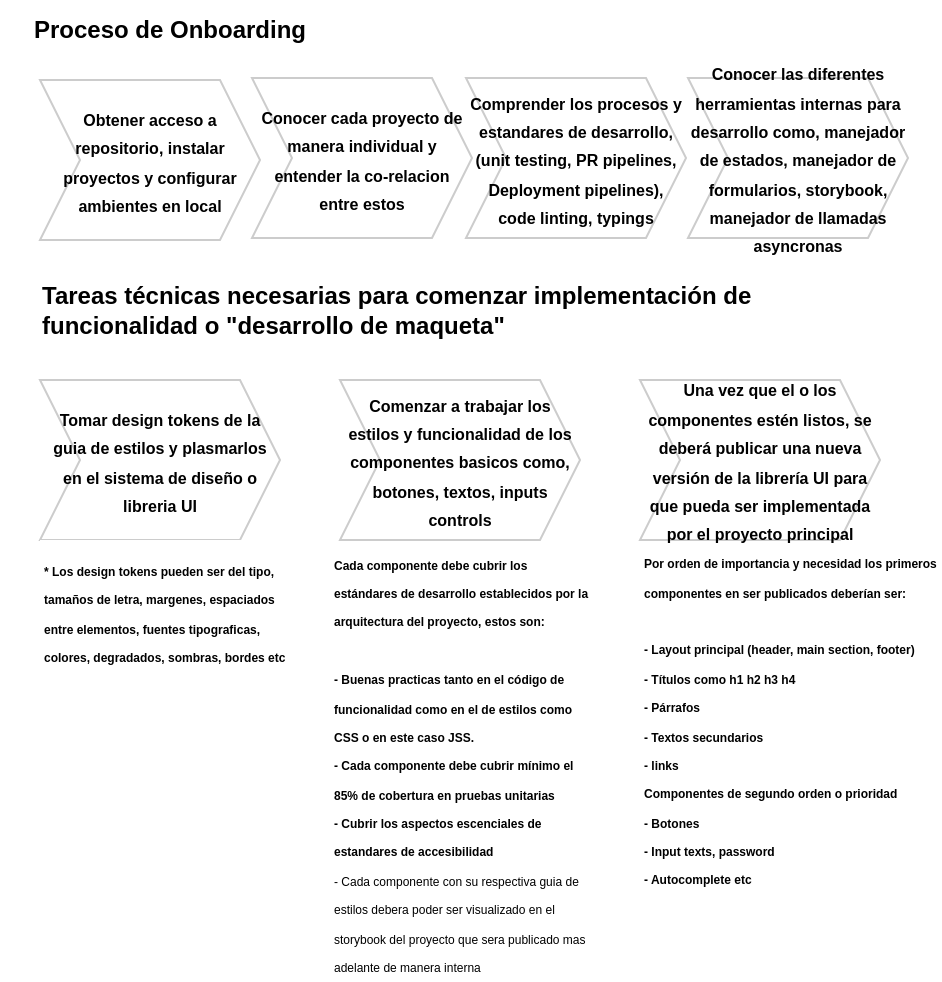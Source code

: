 <mxfile version="14.2.9" type="github">
  <diagram name="Page-1" id="3e8102d1-ef87-2e61-34e1-82d9a586fe2e">
    <mxGraphModel dx="705" dy="350" grid="1" gridSize="10" guides="1" tooltips="1" connect="1" arrows="1" fold="1" page="1" pageScale="1" pageWidth="1100" pageHeight="850" background="#ffffff" math="0" shadow="0">
      <root>
        <mxCell id="0" />
        <mxCell id="1" parent="0" />
        <mxCell id="_xwVxEHKjj1f3G5-KM4j-1" value="&lt;div style=&quot;text-align: left&quot;&gt;&lt;span&gt;&lt;b&gt;Proceso de Onboarding&lt;/b&gt;&lt;/span&gt;&lt;/div&gt;" style="text;html=1;strokeColor=none;fillColor=none;align=center;verticalAlign=middle;whiteSpace=wrap;rounded=0;" vertex="1" parent="1">
          <mxGeometry width="170" height="30" as="geometry" />
        </mxCell>
        <mxCell id="_xwVxEHKjj1f3G5-KM4j-4" value="&lt;font style=&quot;font-size: 8px&quot;&gt;&lt;b&gt;Obtener acceso a repositorio, instalar proyectos y configurar ambientes en local&lt;/b&gt;&lt;/font&gt;" style="shape=step;perimeter=stepPerimeter;whiteSpace=wrap;html=1;fixedSize=1;strokeColor=#CCCCCC;" vertex="1" parent="1">
          <mxGeometry x="20" y="40" width="110" height="80" as="geometry" />
        </mxCell>
        <mxCell id="_xwVxEHKjj1f3G5-KM4j-5" value="&lt;span style=&quot;font-size: 8px&quot;&gt;&lt;b&gt;Conocer cada proyecto de manera individual y entender la co-relacion entre estos&lt;/b&gt;&lt;/span&gt;" style="shape=step;perimeter=stepPerimeter;whiteSpace=wrap;html=1;fixedSize=1;strokeColor=#CCCCCC;" vertex="1" parent="1">
          <mxGeometry x="126" y="39" width="110" height="80" as="geometry" />
        </mxCell>
        <mxCell id="_xwVxEHKjj1f3G5-KM4j-6" value="&lt;span style=&quot;font-size: 8px&quot;&gt;&lt;b&gt;Comprender los procesos y estandares de desarrollo, (unit testing, PR pipelines, Deployment pipelines), code linting, typings&lt;/b&gt;&lt;/span&gt;" style="shape=step;perimeter=stepPerimeter;whiteSpace=wrap;html=1;fixedSize=1;strokeColor=#CCCCCC;" vertex="1" parent="1">
          <mxGeometry x="233" y="39" width="110" height="80" as="geometry" />
        </mxCell>
        <mxCell id="_xwVxEHKjj1f3G5-KM4j-7" value="&lt;span style=&quot;font-size: 8px&quot;&gt;&lt;b&gt;Conocer las diferentes herramientas internas para desarrollo como, manejador de estados, manejador de formularios, storybook, manejador de llamadas asyncronas&lt;br&gt;&lt;/b&gt;&lt;/span&gt;" style="shape=step;perimeter=stepPerimeter;whiteSpace=wrap;html=1;fixedSize=1;strokeColor=#CCCCCC;" vertex="1" parent="1">
          <mxGeometry x="344" y="39" width="110" height="80" as="geometry" />
        </mxCell>
        <mxCell id="_xwVxEHKjj1f3G5-KM4j-9" value="&lt;div style=&quot;text-align: left&quot;&gt;&lt;span&gt;&lt;b&gt;Tareas técnicas&amp;nbsp;necesarias para comenzar implementación&amp;nbsp;de funcionalidad o &quot;desarrollo de maqueta&quot;&amp;nbsp;&lt;/b&gt;&lt;/span&gt;&lt;/div&gt;" style="text;html=1;strokeColor=none;fillColor=none;align=center;verticalAlign=middle;whiteSpace=wrap;rounded=0;" vertex="1" parent="1">
          <mxGeometry x="20" y="140" width="370" height="30" as="geometry" />
        </mxCell>
        <mxCell id="_xwVxEHKjj1f3G5-KM4j-10" value="&lt;font style=&quot;font-size: 8px&quot;&gt;&lt;b&gt;Tomar design tokens de la guia de estilos y plasmarlos en el sistema de diseño o libreria UI&lt;/b&gt;&lt;/font&gt;" style="shape=step;perimeter=stepPerimeter;whiteSpace=wrap;html=1;fixedSize=1;strokeColor=#CCCCCC;" vertex="1" parent="1">
          <mxGeometry x="20" y="190" width="120" height="80" as="geometry" />
        </mxCell>
        <mxCell id="_xwVxEHKjj1f3G5-KM4j-12" value="&lt;font style=&quot;font-size: 6px&quot;&gt;&lt;b&gt;* Los design tokens pueden ser del tipo, tamaños de letra, margenes, espaciados entre elementos, fuentes tipograficas, colores, degradados, sombras, bordes etc&lt;/b&gt;&lt;/font&gt;" style="text;html=1;strokeColor=none;fillColor=#FFFFFF;align=left;verticalAlign=middle;whiteSpace=wrap;rounded=0;" vertex="1" parent="1">
          <mxGeometry x="20" y="270" width="130" height="70" as="geometry" />
        </mxCell>
        <mxCell id="_xwVxEHKjj1f3G5-KM4j-13" value="&lt;span style=&quot;font-size: 8px&quot;&gt;&lt;b&gt;Comenzar a trabajar los estilos y funcionalidad de los componentes basicos como, botones, textos, inputs controls&lt;/b&gt;&lt;/span&gt;" style="shape=step;perimeter=stepPerimeter;whiteSpace=wrap;html=1;fixedSize=1;strokeColor=#CCCCCC;" vertex="1" parent="1">
          <mxGeometry x="170" y="190" width="120" height="80" as="geometry" />
        </mxCell>
        <mxCell id="_xwVxEHKjj1f3G5-KM4j-14" value="&lt;font&gt;&lt;b style=&quot;font-size: 6px&quot;&gt;Cada componente debe cubrir los &lt;/b&gt;&lt;span style=&quot;font-size: 6px&quot;&gt;&lt;b&gt;estándares&lt;/b&gt;&lt;/span&gt;&lt;b style=&quot;font-size: 6px&quot;&gt;&amp;nbsp;de desarrollo establecidos por la arquitectura del proyecto, estos son:&lt;/b&gt;&lt;br&gt;&lt;br&gt;&lt;b style=&quot;font-size: 6px&quot;&gt;- Buenas practicas tanto en el &lt;/b&gt;&lt;span style=&quot;font-size: 6px&quot;&gt;&lt;b&gt;código&lt;/b&gt;&lt;/span&gt;&lt;b style=&quot;font-size: 6px&quot;&gt;&amp;nbsp;de funcionalidad como en el de estilos como CSS o en este caso JSS.&lt;/b&gt;&lt;br&gt;&lt;b style=&quot;font-size: 6px&quot;&gt;- Cada componente debe cubrir &lt;/b&gt;&lt;span style=&quot;font-size: 6px&quot;&gt;&lt;b&gt;mínimo&lt;/b&gt;&lt;/span&gt;&lt;b style=&quot;font-size: 6px&quot;&gt;&amp;nbsp;el 85% de cobertura en pruebas unitarias&lt;br&gt;&lt;/b&gt;&lt;font style=&quot;font-size: 6px&quot;&gt;&lt;b&gt;- Cubrir los aspectos escenciales de estandares de accesibilidad&lt;br&gt;&lt;/b&gt;&lt;/font&gt;&lt;font style=&quot;font-size: 6px&quot;&gt;- Cada componente con su respectiva guia de estilos debera poder ser visualizado en el storybook del proyecto que sera publicado mas adelante de manera interna&lt;/font&gt;&lt;br&gt;&lt;/font&gt;" style="text;html=1;strokeColor=none;fillColor=#FFFFFF;align=left;verticalAlign=middle;whiteSpace=wrap;rounded=0;" vertex="1" parent="1">
          <mxGeometry x="165" y="271" width="130" height="219" as="geometry" />
        </mxCell>
        <mxCell id="_xwVxEHKjj1f3G5-KM4j-15" value="&lt;b style=&quot;font-size: 8px&quot;&gt;Una vez que el o los componentes &lt;/b&gt;&lt;span style=&quot;font-size: 8px&quot;&gt;&lt;b&gt;estén&lt;/b&gt;&lt;/span&gt;&lt;b style=&quot;font-size: 8px&quot;&gt;&amp;nbsp;listos, se &lt;/b&gt;&lt;span style=&quot;font-size: 8px&quot;&gt;&lt;b&gt;deberá&lt;/b&gt;&lt;/span&gt;&lt;b style=&quot;font-size: 8px&quot;&gt;&amp;nbsp;publicar una nueva &lt;/b&gt;&lt;span style=&quot;font-size: 8px&quot;&gt;&lt;b&gt;versión&lt;/b&gt;&lt;/span&gt;&lt;b style=&quot;font-size: 8px&quot;&gt;&amp;nbsp;de la &lt;/b&gt;&lt;span style=&quot;font-size: 8px&quot;&gt;&lt;b&gt;librería&lt;/b&gt;&lt;/span&gt;&lt;b style=&quot;font-size: 8px&quot;&gt;&amp;nbsp;UI para que pueda ser implementada por el proyecto principal&lt;/b&gt;" style="shape=step;perimeter=stepPerimeter;whiteSpace=wrap;html=1;fixedSize=1;strokeColor=#CCCCCC;" vertex="1" parent="1">
          <mxGeometry x="320" y="190" width="120" height="80" as="geometry" />
        </mxCell>
        <mxCell id="_xwVxEHKjj1f3G5-KM4j-16" value="&lt;font&gt;&lt;b style=&quot;font-size: 6px&quot;&gt;Por orden de importancia y necesidad los primeros componentes en ser publicados &lt;/b&gt;&lt;b style=&quot;font-size: 6px&quot;&gt;deberían&lt;/b&gt;&lt;b style=&quot;font-size: 6px&quot;&gt;&amp;nbsp;ser:&lt;/b&gt;&lt;br&gt;&lt;br&gt;&lt;b style=&quot;font-size: 6px&quot;&gt;- Layout principal (header, main section, footer)&lt;/b&gt;&lt;br&gt;&lt;b style=&quot;font-size: 6px&quot;&gt;- &lt;/b&gt;&lt;span style=&quot;font-size: 6px&quot;&gt;&lt;b&gt;Títulos&lt;/b&gt;&lt;/span&gt;&lt;b style=&quot;font-size: 6px&quot;&gt;&amp;nbsp;como h1 h2 h3 h4&lt;/b&gt;&lt;br&gt;&lt;b style=&quot;font-size: 6px&quot;&gt;-&amp;nbsp;&lt;/b&gt;&lt;span style=&quot;font-size: 6px&quot;&gt;&lt;b&gt;Párrafos&lt;/b&gt;&lt;/span&gt;&lt;br&gt;&lt;b style=&quot;font-size: 6px&quot;&gt;- Textos secundarios&lt;br&gt;&lt;/b&gt;&lt;span style=&quot;font-size: 6px&quot;&gt;&lt;b&gt;- links&lt;/b&gt;&lt;/span&gt;&lt;/font&gt;&lt;b&gt;&lt;br&gt;&lt;font style=&quot;font-size: 6px&quot;&gt;Componentes de segundo orden o prioridad&lt;/font&gt;&lt;br&gt;&lt;span style=&quot;font-size: 6px&quot;&gt;- Botones&lt;br&gt;&lt;/span&gt;&lt;/b&gt;&lt;font style=&quot;font-size: 6px&quot;&gt;&lt;b&gt;- Input texts, password&lt;br&gt;&lt;/b&gt;&lt;/font&gt;&lt;font style=&quot;font-size: 6px&quot;&gt;&lt;b&gt;- Autocomplete etc&lt;/b&gt;&lt;/font&gt;" style="text;html=1;strokeColor=none;fillColor=#FFFFFF;align=left;verticalAlign=middle;whiteSpace=wrap;rounded=0;" vertex="1" parent="1">
          <mxGeometry x="320" y="274" width="150" height="169" as="geometry" />
        </mxCell>
      </root>
    </mxGraphModel>
  </diagram>
</mxfile>
